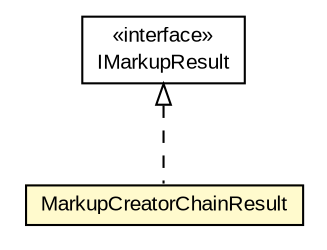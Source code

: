 #!/usr/local/bin/dot
#
# Class diagram 
# Generated by UMLGraph version R5_6-24-gf6e263 (http://www.umlgraph.org/)
#

digraph G {
	edge [fontname="arial",fontsize=10,labelfontname="arial",labelfontsize=10];
	node [fontname="arial",fontsize=10,shape=plaintext];
	nodesep=0.25;
	ranksep=0.5;
	// edu.arizona.biosemantics.semanticmarkup.markup.MarkupCreatorChainResult
	c99401 [label=<<table title="edu.arizona.biosemantics.semanticmarkup.markup.MarkupCreatorChainResult" border="0" cellborder="1" cellspacing="0" cellpadding="2" port="p" bgcolor="lemonChiffon" href="./MarkupCreatorChainResult.html">
		<tr><td><table border="0" cellspacing="0" cellpadding="1">
<tr><td align="center" balign="center"> MarkupCreatorChainResult </td></tr>
		</table></td></tr>
		</table>>, URL="./MarkupCreatorChainResult.html", fontname="arial", fontcolor="black", fontsize=10.0];
	// edu.arizona.biosemantics.semanticmarkup.markup.IMarkupResult
	c99404 [label=<<table title="edu.arizona.biosemantics.semanticmarkup.markup.IMarkupResult" border="0" cellborder="1" cellspacing="0" cellpadding="2" port="p" href="./IMarkupResult.html">
		<tr><td><table border="0" cellspacing="0" cellpadding="1">
<tr><td align="center" balign="center"> &#171;interface&#187; </td></tr>
<tr><td align="center" balign="center"> IMarkupResult </td></tr>
		</table></td></tr>
		</table>>, URL="./IMarkupResult.html", fontname="arial", fontcolor="black", fontsize=10.0];
	//edu.arizona.biosemantics.semanticmarkup.markup.MarkupCreatorChainResult implements edu.arizona.biosemantics.semanticmarkup.markup.IMarkupResult
	c99404:p -> c99401:p [dir=back,arrowtail=empty,style=dashed];
}

